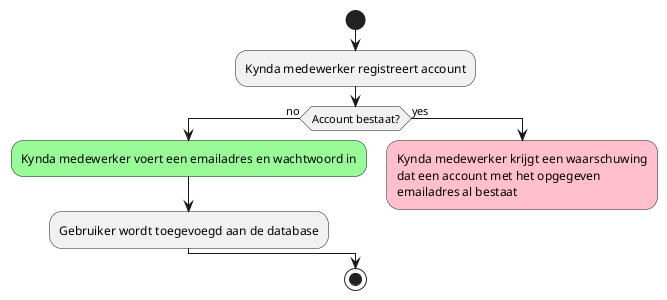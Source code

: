 @startuml
start
:Kynda medewerker registreert account;
if (Account bestaat?) then (no)
    #palegreen:Kynda medewerker voert een emailadres en wachtwoord in;
    :Gebruiker wordt toegevoegd aan de database;
else (yes)
    #Pink:Kynda medewerker krijgt een waarschuwing
    dat een account met het opgegeven 
    emailadres al bestaat;
    kill
endif
stop
@enduml